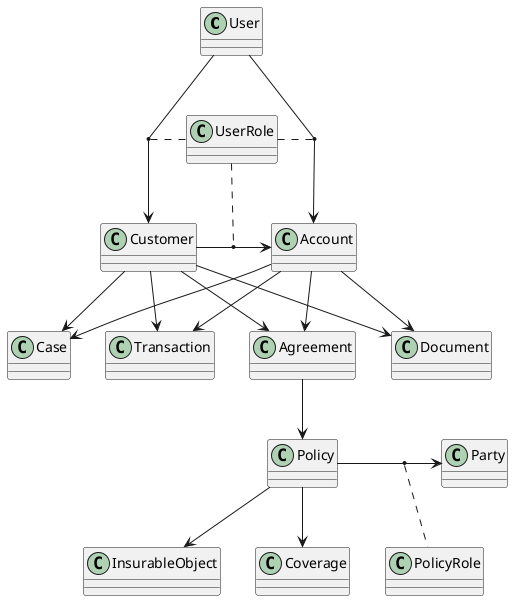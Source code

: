 @startuml
User  --> Customer
Customer --> Agreement
Customer  --> Document
Customer  --> Case
Customer  --> Transaction


User  --> Account
Account  --> Document
Account  --> Case
Account  --> Transaction
Account --> Agreement

Customer -> Account

(User,Customer).. UserRole
UserRole .. (User,Account)
UserRole .. (Customer,Account)


Agreement --> Policy
Policy -> Party
Policy --> Coverage
Policy --> InsurableObject

(Policy,Party) .. PolicyRole


@enduml
